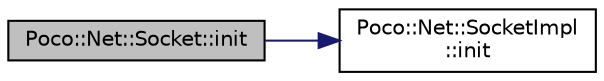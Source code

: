 digraph "Poco::Net::Socket::init"
{
 // LATEX_PDF_SIZE
  edge [fontname="Helvetica",fontsize="10",labelfontname="Helvetica",labelfontsize="10"];
  node [fontname="Helvetica",fontsize="10",shape=record];
  rankdir="LR";
  Node1 [label="Poco::Net::Socket::init",height=0.2,width=0.4,color="black", fillcolor="grey75", style="filled", fontcolor="black",tooltip="Returns true if the system supports IPv6."];
  Node1 -> Node2 [color="midnightblue",fontsize="10",style="solid",fontname="Helvetica"];
  Node2 [label="Poco::Net::SocketImpl\l::init",height=0.2,width=0.4,color="black", fillcolor="white", style="filled",URL="$classPoco_1_1Net_1_1SocketImpl.html#a79ad870810e84d67811d656c4a8707d4",tooltip=" "];
}
